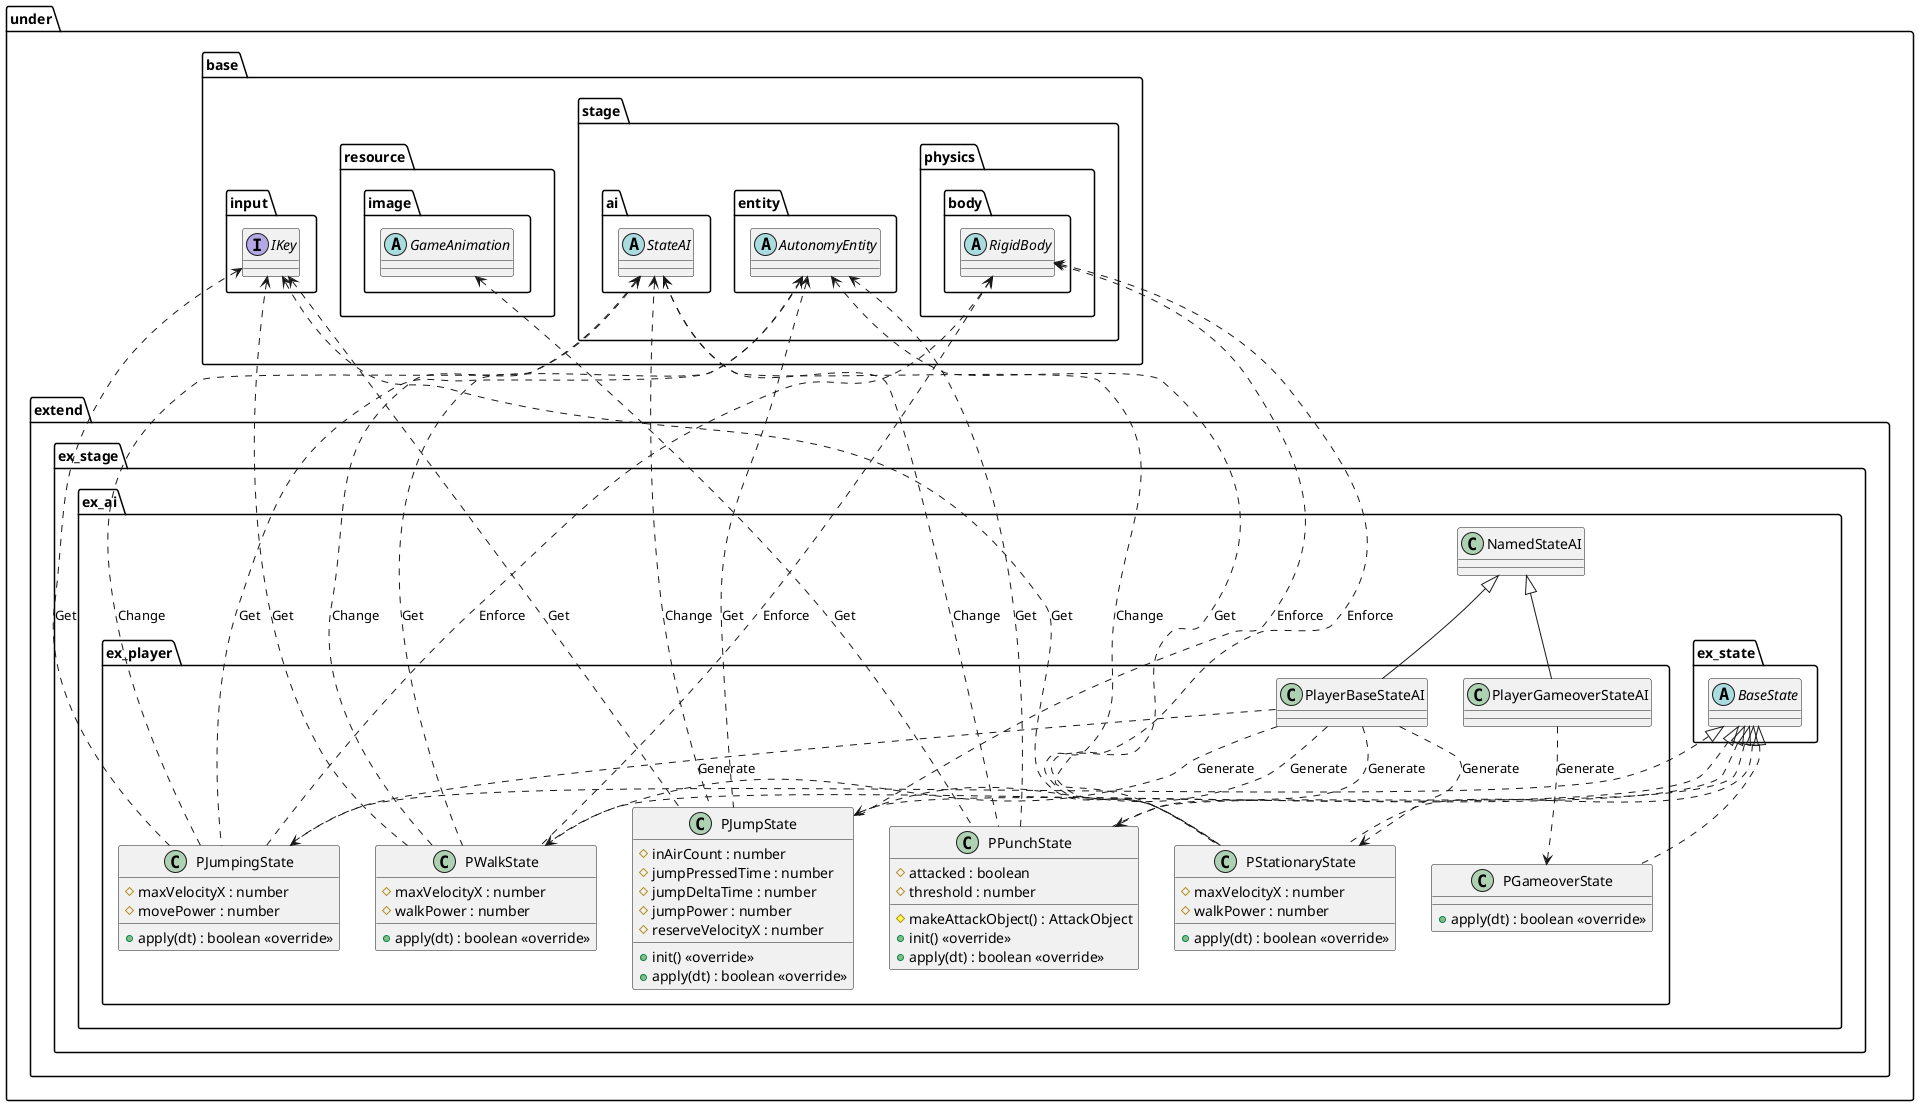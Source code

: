@startuml AIExtend

package under {
    package extend {
        package ex_stage {
            package ex_ai {
                package ex_player {
                    class PlayerBaseStateAI
                    class PlayerGameoverStateAI
                    class PStationaryState {
                        #maxVelocityX : number
                        #walkPower : number
                        +apply(dt) : boolean <<override>>
                    }
                    class PWalkState {
                        #maxVelocityX : number
                        #walkPower : number
                        +apply(dt) : boolean <<override>>
                    }
                    class PJumpState {
                        #inAirCount : number
                        #jumpPressedTime : number
                        #jumpDeltaTime : number
                        #jumpPower : number
                        #reserveVelocityX : number
                        +init() <<override>>
                        +apply(dt) : boolean <<override>>
                    }
                    class PJumpingState {
                        #maxVelocityX : number
                        #movePower : number
                        +apply(dt) : boolean <<override>>
                    }
                    class PPunchState {
                        #attacked : boolean
                        #threshold : number
                        #makeAttackObject() : AttackObject
                        +init() <<override>>
                        +apply(dt) : boolean <<override>>
                    }
                    class PGameoverState {
                        +apply(dt) : boolean <<override>>
                    }
                }
            }
        }
    }
}

package under {
    package base {
        package input {
            interface IKey
        }
        package resource {
            package image {
                abstract GameAnimation
            }
        }
        package stage {
            package ai {
                abstract StateAI
            }
            package entity {
                abstract AutonomyEntity
            }
            package physics {
                package body {
                    abstract RigidBody
                }
            }
        }
    }
    package extend {
        package ex_stage {
            package ex_ai {
                class NamedStateAI
                package ex_state {
                    abstract BaseState
                }
            }
        }
    }
}

AutonomyEntity <.... PStationaryState : Get
RigidBody <.... PStationaryState : Enforce
StateAI <.... PStationaryState : Change
IKey <.... PStationaryState : Get

AutonomyEntity <.... PWalkState : Get
RigidBody <.... PWalkState : Enforce
StateAI <.... PWalkState : Change
IKey <.... PWalkState : Get

AutonomyEntity <.... PJumpState : Get
RigidBody <.... PJumpState : Enforce
StateAI <.... PJumpState : Change
IKey <.... PJumpState : Get

AutonomyEntity <.... PJumpingState : Get
RigidBody <.... PJumpingState : Enforce
StateAI <.... PJumpingState : Change
IKey <.... PJumpingState : Get

AutonomyEntity <.... PPunchState : Get
GameAnimation <.... PPunchState : Get
StateAI <.... PPunchState : Change

PlayerBaseStateAI ..> PStationaryState : Generate
PlayerBaseStateAI ..> PWalkState : Generate
PlayerBaseStateAI ..> PJumpState : Generate
PlayerBaseStateAI ..> PJumpingState : Generate
PlayerBaseStateAI ..> PPunchState : Generate

PlayerGameoverStateAI ..> PGameoverState : Generate

NamedStateAI <|-- PlayerBaseStateAI
NamedStateAI <|-- PlayerGameoverStateAI

BaseState <|.. PStationaryState
BaseState <|.. PWalkState
BaseState <|.. PJumpState
BaseState <|.. PJumpingState
BaseState <|.. PPunchState
BaseState <|.. PGameoverState

@enduml
